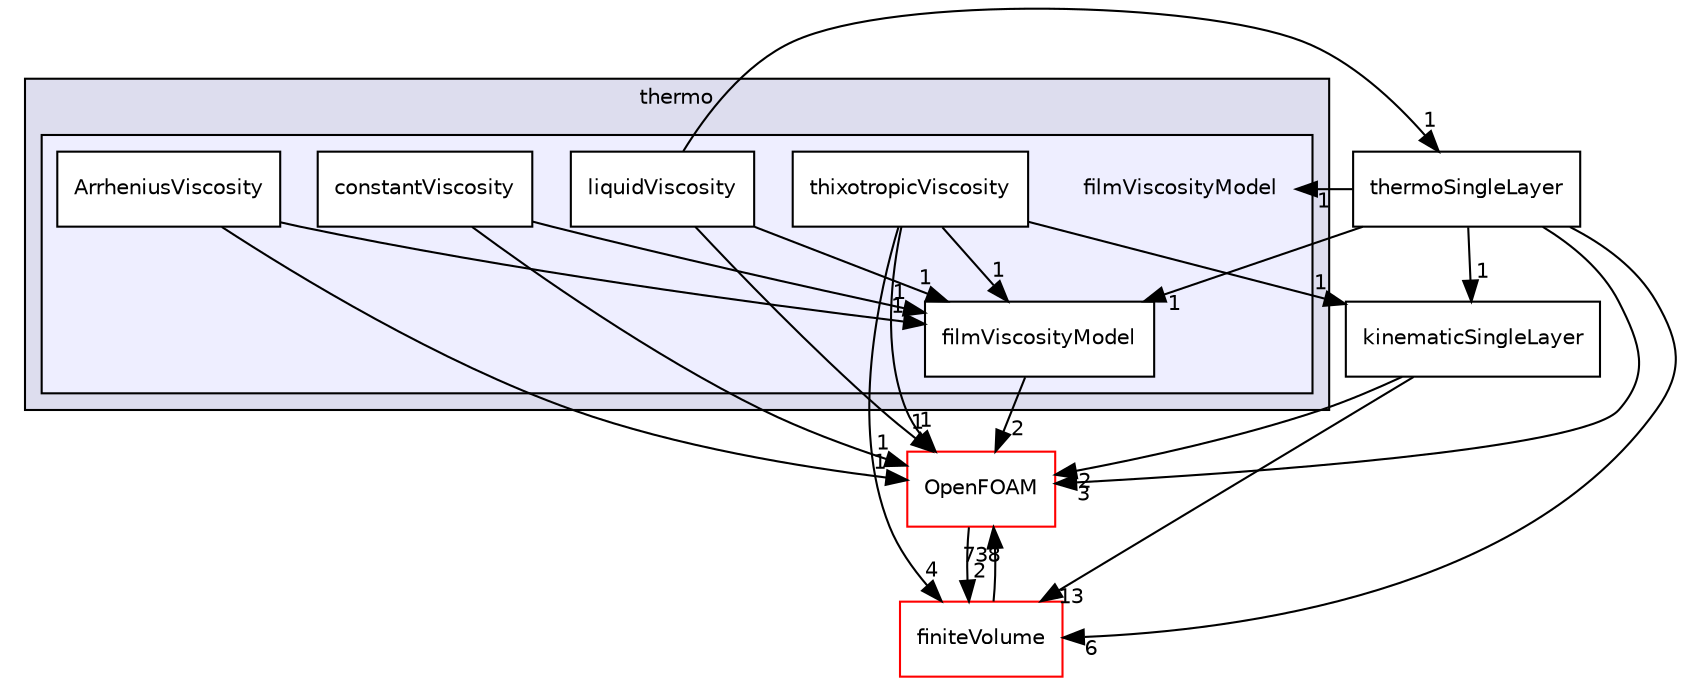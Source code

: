 digraph "src/regionModels/surfaceFilmModels/submodels/thermo/filmViscosityModel" {
  bgcolor=transparent;
  compound=true
  node [ fontsize="10", fontname="Helvetica"];
  edge [ labelfontsize="10", labelfontname="Helvetica"];
  subgraph clusterdir_0c42a79c89636d0140c9997747e5985b {
    graph [ bgcolor="#ddddee", pencolor="black", label="thermo" fontname="Helvetica", fontsize="10", URL="dir_0c42a79c89636d0140c9997747e5985b.html"]
  subgraph clusterdir_211a3eb45955e8c66b497f79e68b0f11 {
    graph [ bgcolor="#eeeeff", pencolor="black", label="" URL="dir_211a3eb45955e8c66b497f79e68b0f11.html"];
    dir_211a3eb45955e8c66b497f79e68b0f11 [shape=plaintext label="filmViscosityModel"];
    dir_5abc2f1e79642ca848e8814e22917ef9 [shape=box label="ArrheniusViscosity" color="black" fillcolor="white" style="filled" URL="dir_5abc2f1e79642ca848e8814e22917ef9.html"];
    dir_faa3c8ae9aed633be2c1dc88c5700bf8 [shape=box label="constantViscosity" color="black" fillcolor="white" style="filled" URL="dir_faa3c8ae9aed633be2c1dc88c5700bf8.html"];
    dir_1efdbd268e6ff0c5950b585f55a8389d [shape=box label="filmViscosityModel" color="black" fillcolor="white" style="filled" URL="dir_1efdbd268e6ff0c5950b585f55a8389d.html"];
    dir_17329a63e4c85dd00063fc1cad4f011b [shape=box label="liquidViscosity" color="black" fillcolor="white" style="filled" URL="dir_17329a63e4c85dd00063fc1cad4f011b.html"];
    dir_173e258be575108808ad944481bc4fea [shape=box label="thixotropicViscosity" color="black" fillcolor="white" style="filled" URL="dir_173e258be575108808ad944481bc4fea.html"];
  }
  }
  dir_9bd15774b555cf7259a6fa18f99fe99b [shape=box label="finiteVolume" color="red" URL="dir_9bd15774b555cf7259a6fa18f99fe99b.html"];
  dir_1c60e658c3548753b29433c6c9718fd3 [shape=box label="kinematicSingleLayer" URL="dir_1c60e658c3548753b29433c6c9718fd3.html"];
  dir_ace9ddf4436ac19d16c24b262d3e197b [shape=box label="thermoSingleLayer" URL="dir_ace9ddf4436ac19d16c24b262d3e197b.html"];
  dir_c5473ff19b20e6ec4dfe5c310b3778a8 [shape=box label="OpenFOAM" color="red" URL="dir_c5473ff19b20e6ec4dfe5c310b3778a8.html"];
  dir_9bd15774b555cf7259a6fa18f99fe99b->dir_c5473ff19b20e6ec4dfe5c310b3778a8 [headlabel="738", labeldistance=1.5 headhref="dir_000898_001898.html"];
  dir_5abc2f1e79642ca848e8814e22917ef9->dir_c5473ff19b20e6ec4dfe5c310b3778a8 [headlabel="1", labeldistance=1.5 headhref="dir_002603_001898.html"];
  dir_5abc2f1e79642ca848e8814e22917ef9->dir_1efdbd268e6ff0c5950b585f55a8389d [headlabel="1", labeldistance=1.5 headhref="dir_002603_002605.html"];
  dir_1c60e658c3548753b29433c6c9718fd3->dir_9bd15774b555cf7259a6fa18f99fe99b [headlabel="13", labeldistance=1.5 headhref="dir_002575_000898.html"];
  dir_1c60e658c3548753b29433c6c9718fd3->dir_c5473ff19b20e6ec4dfe5c310b3778a8 [headlabel="2", labeldistance=1.5 headhref="dir_002575_001898.html"];
  dir_faa3c8ae9aed633be2c1dc88c5700bf8->dir_c5473ff19b20e6ec4dfe5c310b3778a8 [headlabel="1", labeldistance=1.5 headhref="dir_002604_001898.html"];
  dir_faa3c8ae9aed633be2c1dc88c5700bf8->dir_1efdbd268e6ff0c5950b585f55a8389d [headlabel="1", labeldistance=1.5 headhref="dir_002604_002605.html"];
  dir_173e258be575108808ad944481bc4fea->dir_9bd15774b555cf7259a6fa18f99fe99b [headlabel="4", labeldistance=1.5 headhref="dir_002607_000898.html"];
  dir_173e258be575108808ad944481bc4fea->dir_1c60e658c3548753b29433c6c9718fd3 [headlabel="1", labeldistance=1.5 headhref="dir_002607_002575.html"];
  dir_173e258be575108808ad944481bc4fea->dir_c5473ff19b20e6ec4dfe5c310b3778a8 [headlabel="1", labeldistance=1.5 headhref="dir_002607_001898.html"];
  dir_173e258be575108808ad944481bc4fea->dir_1efdbd268e6ff0c5950b585f55a8389d [headlabel="1", labeldistance=1.5 headhref="dir_002607_002605.html"];
  dir_ace9ddf4436ac19d16c24b262d3e197b->dir_9bd15774b555cf7259a6fa18f99fe99b [headlabel="6", labeldistance=1.5 headhref="dir_002616_000898.html"];
  dir_ace9ddf4436ac19d16c24b262d3e197b->dir_1c60e658c3548753b29433c6c9718fd3 [headlabel="1", labeldistance=1.5 headhref="dir_002616_002575.html"];
  dir_ace9ddf4436ac19d16c24b262d3e197b->dir_211a3eb45955e8c66b497f79e68b0f11 [headlabel="1", labeldistance=1.5 headhref="dir_002616_002602.html"];
  dir_ace9ddf4436ac19d16c24b262d3e197b->dir_c5473ff19b20e6ec4dfe5c310b3778a8 [headlabel="3", labeldistance=1.5 headhref="dir_002616_001898.html"];
  dir_ace9ddf4436ac19d16c24b262d3e197b->dir_1efdbd268e6ff0c5950b585f55a8389d [headlabel="1", labeldistance=1.5 headhref="dir_002616_002605.html"];
  dir_c5473ff19b20e6ec4dfe5c310b3778a8->dir_9bd15774b555cf7259a6fa18f99fe99b [headlabel="2", labeldistance=1.5 headhref="dir_001898_000898.html"];
  dir_17329a63e4c85dd00063fc1cad4f011b->dir_ace9ddf4436ac19d16c24b262d3e197b [headlabel="1", labeldistance=1.5 headhref="dir_002606_002616.html"];
  dir_17329a63e4c85dd00063fc1cad4f011b->dir_c5473ff19b20e6ec4dfe5c310b3778a8 [headlabel="1", labeldistance=1.5 headhref="dir_002606_001898.html"];
  dir_17329a63e4c85dd00063fc1cad4f011b->dir_1efdbd268e6ff0c5950b585f55a8389d [headlabel="1", labeldistance=1.5 headhref="dir_002606_002605.html"];
  dir_1efdbd268e6ff0c5950b585f55a8389d->dir_c5473ff19b20e6ec4dfe5c310b3778a8 [headlabel="2", labeldistance=1.5 headhref="dir_002605_001898.html"];
}
